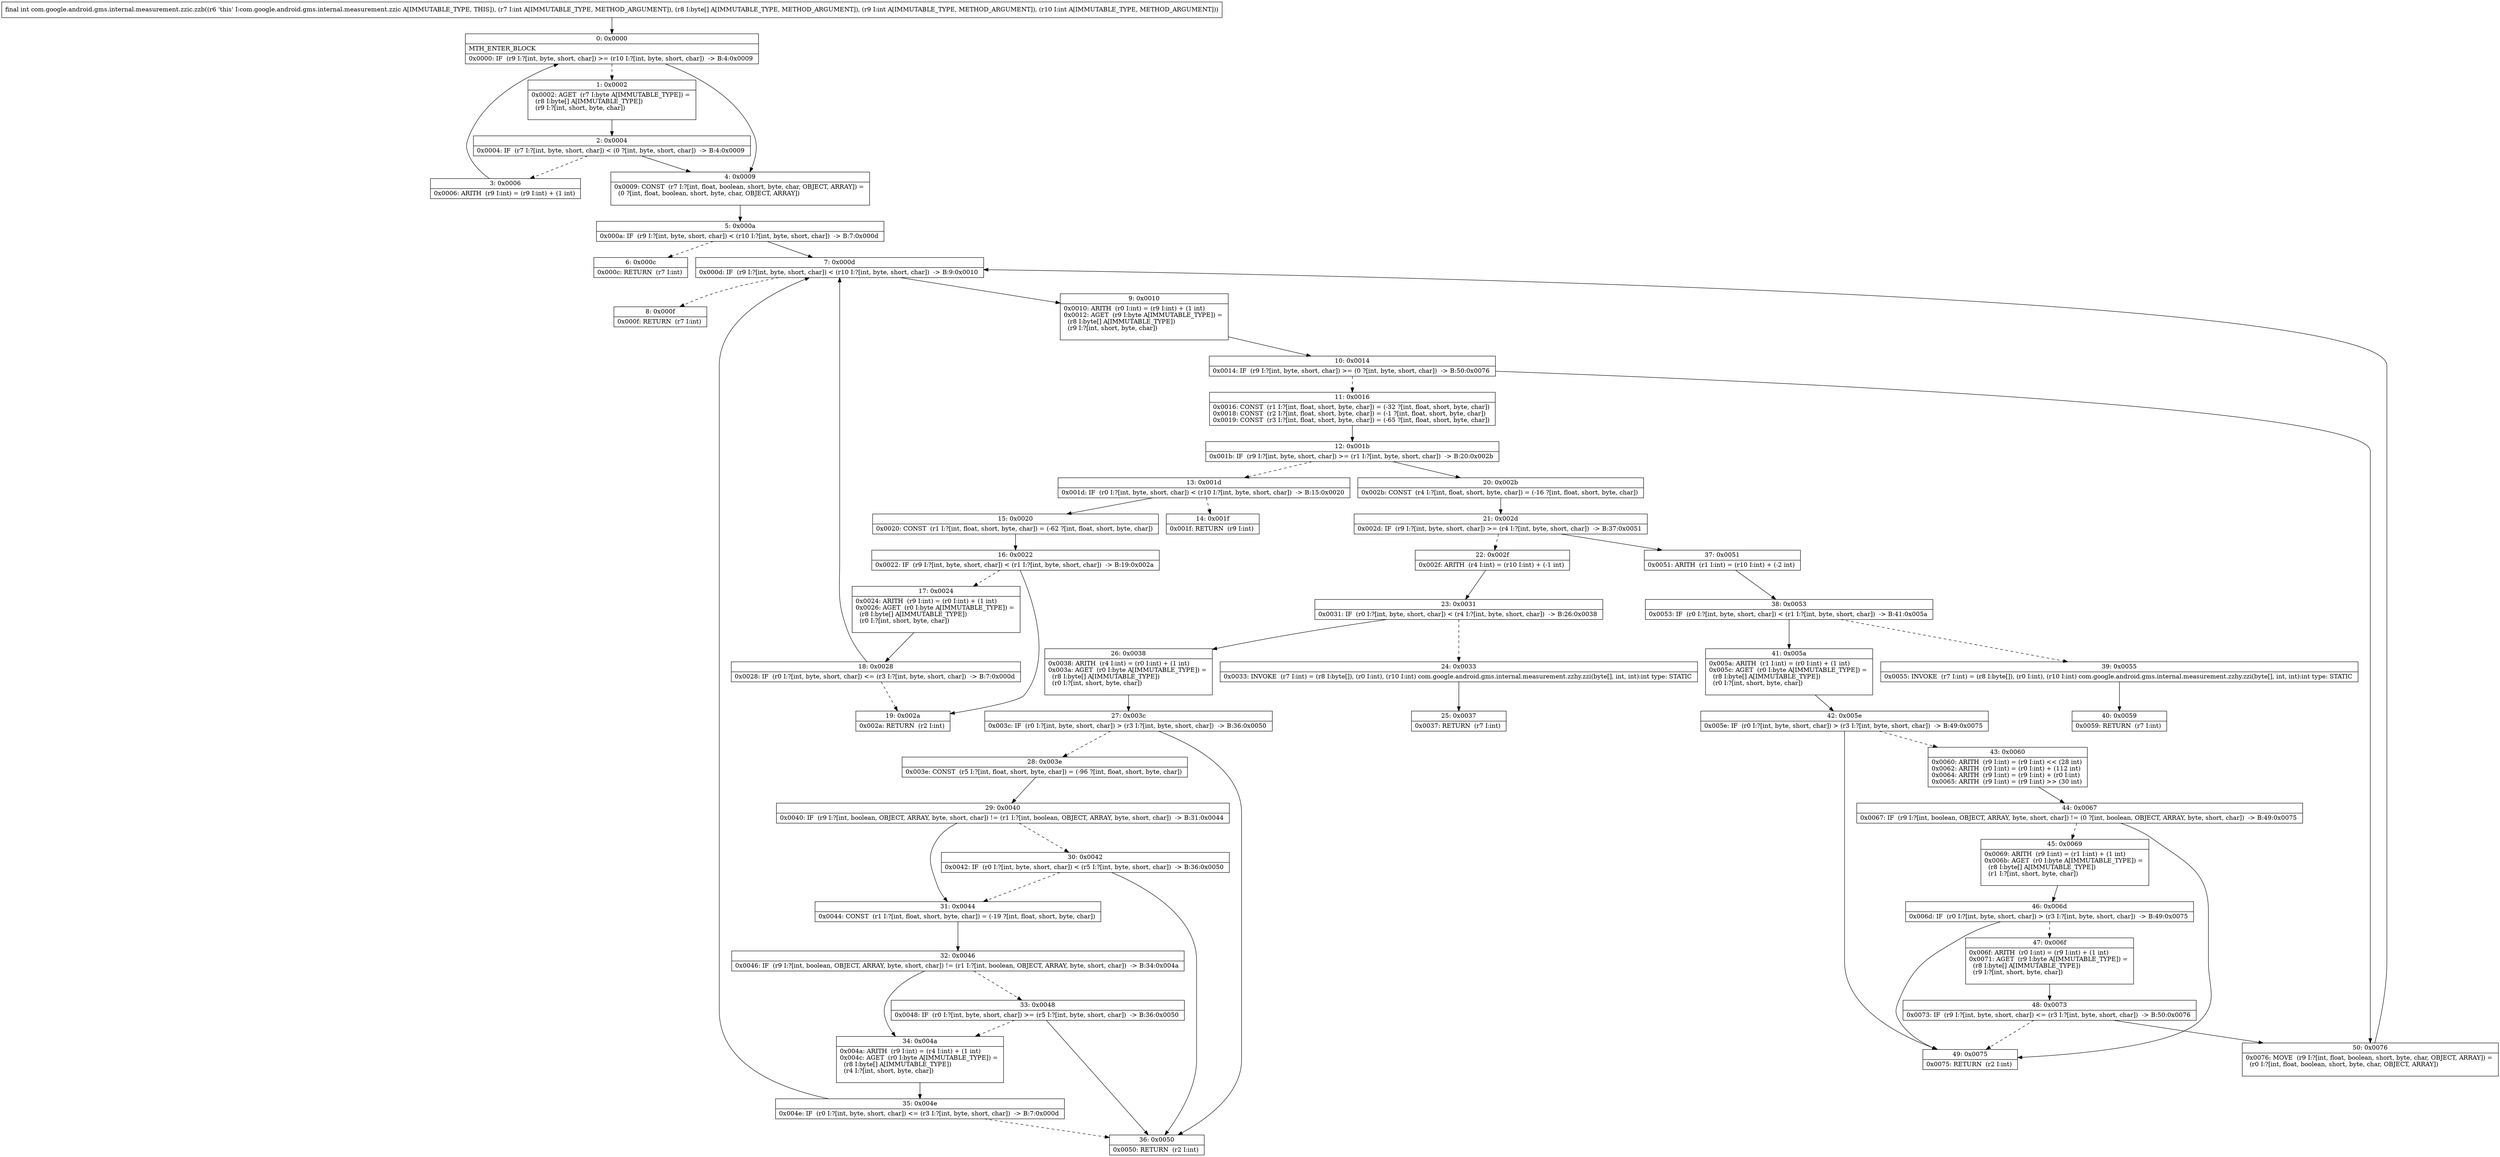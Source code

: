 digraph "CFG forcom.google.android.gms.internal.measurement.zzic.zzb(I[BII)I" {
Node_0 [shape=record,label="{0\:\ 0x0000|MTH_ENTER_BLOCK\l|0x0000: IF  (r9 I:?[int, byte, short, char]) \>= (r10 I:?[int, byte, short, char])  \-\> B:4:0x0009 \l}"];
Node_1 [shape=record,label="{1\:\ 0x0002|0x0002: AGET  (r7 I:byte A[IMMUTABLE_TYPE]) = \l  (r8 I:byte[] A[IMMUTABLE_TYPE])\l  (r9 I:?[int, short, byte, char])\l \l}"];
Node_2 [shape=record,label="{2\:\ 0x0004|0x0004: IF  (r7 I:?[int, byte, short, char]) \< (0 ?[int, byte, short, char])  \-\> B:4:0x0009 \l}"];
Node_3 [shape=record,label="{3\:\ 0x0006|0x0006: ARITH  (r9 I:int) = (r9 I:int) + (1 int) \l}"];
Node_4 [shape=record,label="{4\:\ 0x0009|0x0009: CONST  (r7 I:?[int, float, boolean, short, byte, char, OBJECT, ARRAY]) = \l  (0 ?[int, float, boolean, short, byte, char, OBJECT, ARRAY])\l \l}"];
Node_5 [shape=record,label="{5\:\ 0x000a|0x000a: IF  (r9 I:?[int, byte, short, char]) \< (r10 I:?[int, byte, short, char])  \-\> B:7:0x000d \l}"];
Node_6 [shape=record,label="{6\:\ 0x000c|0x000c: RETURN  (r7 I:int) \l}"];
Node_7 [shape=record,label="{7\:\ 0x000d|0x000d: IF  (r9 I:?[int, byte, short, char]) \< (r10 I:?[int, byte, short, char])  \-\> B:9:0x0010 \l}"];
Node_8 [shape=record,label="{8\:\ 0x000f|0x000f: RETURN  (r7 I:int) \l}"];
Node_9 [shape=record,label="{9\:\ 0x0010|0x0010: ARITH  (r0 I:int) = (r9 I:int) + (1 int) \l0x0012: AGET  (r9 I:byte A[IMMUTABLE_TYPE]) = \l  (r8 I:byte[] A[IMMUTABLE_TYPE])\l  (r9 I:?[int, short, byte, char])\l \l}"];
Node_10 [shape=record,label="{10\:\ 0x0014|0x0014: IF  (r9 I:?[int, byte, short, char]) \>= (0 ?[int, byte, short, char])  \-\> B:50:0x0076 \l}"];
Node_11 [shape=record,label="{11\:\ 0x0016|0x0016: CONST  (r1 I:?[int, float, short, byte, char]) = (\-32 ?[int, float, short, byte, char]) \l0x0018: CONST  (r2 I:?[int, float, short, byte, char]) = (\-1 ?[int, float, short, byte, char]) \l0x0019: CONST  (r3 I:?[int, float, short, byte, char]) = (\-65 ?[int, float, short, byte, char]) \l}"];
Node_12 [shape=record,label="{12\:\ 0x001b|0x001b: IF  (r9 I:?[int, byte, short, char]) \>= (r1 I:?[int, byte, short, char])  \-\> B:20:0x002b \l}"];
Node_13 [shape=record,label="{13\:\ 0x001d|0x001d: IF  (r0 I:?[int, byte, short, char]) \< (r10 I:?[int, byte, short, char])  \-\> B:15:0x0020 \l}"];
Node_14 [shape=record,label="{14\:\ 0x001f|0x001f: RETURN  (r9 I:int) \l}"];
Node_15 [shape=record,label="{15\:\ 0x0020|0x0020: CONST  (r1 I:?[int, float, short, byte, char]) = (\-62 ?[int, float, short, byte, char]) \l}"];
Node_16 [shape=record,label="{16\:\ 0x0022|0x0022: IF  (r9 I:?[int, byte, short, char]) \< (r1 I:?[int, byte, short, char])  \-\> B:19:0x002a \l}"];
Node_17 [shape=record,label="{17\:\ 0x0024|0x0024: ARITH  (r9 I:int) = (r0 I:int) + (1 int) \l0x0026: AGET  (r0 I:byte A[IMMUTABLE_TYPE]) = \l  (r8 I:byte[] A[IMMUTABLE_TYPE])\l  (r0 I:?[int, short, byte, char])\l \l}"];
Node_18 [shape=record,label="{18\:\ 0x0028|0x0028: IF  (r0 I:?[int, byte, short, char]) \<= (r3 I:?[int, byte, short, char])  \-\> B:7:0x000d \l}"];
Node_19 [shape=record,label="{19\:\ 0x002a|0x002a: RETURN  (r2 I:int) \l}"];
Node_20 [shape=record,label="{20\:\ 0x002b|0x002b: CONST  (r4 I:?[int, float, short, byte, char]) = (\-16 ?[int, float, short, byte, char]) \l}"];
Node_21 [shape=record,label="{21\:\ 0x002d|0x002d: IF  (r9 I:?[int, byte, short, char]) \>= (r4 I:?[int, byte, short, char])  \-\> B:37:0x0051 \l}"];
Node_22 [shape=record,label="{22\:\ 0x002f|0x002f: ARITH  (r4 I:int) = (r10 I:int) + (\-1 int) \l}"];
Node_23 [shape=record,label="{23\:\ 0x0031|0x0031: IF  (r0 I:?[int, byte, short, char]) \< (r4 I:?[int, byte, short, char])  \-\> B:26:0x0038 \l}"];
Node_24 [shape=record,label="{24\:\ 0x0033|0x0033: INVOKE  (r7 I:int) = (r8 I:byte[]), (r0 I:int), (r10 I:int) com.google.android.gms.internal.measurement.zzhy.zzi(byte[], int, int):int type: STATIC \l}"];
Node_25 [shape=record,label="{25\:\ 0x0037|0x0037: RETURN  (r7 I:int) \l}"];
Node_26 [shape=record,label="{26\:\ 0x0038|0x0038: ARITH  (r4 I:int) = (r0 I:int) + (1 int) \l0x003a: AGET  (r0 I:byte A[IMMUTABLE_TYPE]) = \l  (r8 I:byte[] A[IMMUTABLE_TYPE])\l  (r0 I:?[int, short, byte, char])\l \l}"];
Node_27 [shape=record,label="{27\:\ 0x003c|0x003c: IF  (r0 I:?[int, byte, short, char]) \> (r3 I:?[int, byte, short, char])  \-\> B:36:0x0050 \l}"];
Node_28 [shape=record,label="{28\:\ 0x003e|0x003e: CONST  (r5 I:?[int, float, short, byte, char]) = (\-96 ?[int, float, short, byte, char]) \l}"];
Node_29 [shape=record,label="{29\:\ 0x0040|0x0040: IF  (r9 I:?[int, boolean, OBJECT, ARRAY, byte, short, char]) != (r1 I:?[int, boolean, OBJECT, ARRAY, byte, short, char])  \-\> B:31:0x0044 \l}"];
Node_30 [shape=record,label="{30\:\ 0x0042|0x0042: IF  (r0 I:?[int, byte, short, char]) \< (r5 I:?[int, byte, short, char])  \-\> B:36:0x0050 \l}"];
Node_31 [shape=record,label="{31\:\ 0x0044|0x0044: CONST  (r1 I:?[int, float, short, byte, char]) = (\-19 ?[int, float, short, byte, char]) \l}"];
Node_32 [shape=record,label="{32\:\ 0x0046|0x0046: IF  (r9 I:?[int, boolean, OBJECT, ARRAY, byte, short, char]) != (r1 I:?[int, boolean, OBJECT, ARRAY, byte, short, char])  \-\> B:34:0x004a \l}"];
Node_33 [shape=record,label="{33\:\ 0x0048|0x0048: IF  (r0 I:?[int, byte, short, char]) \>= (r5 I:?[int, byte, short, char])  \-\> B:36:0x0050 \l}"];
Node_34 [shape=record,label="{34\:\ 0x004a|0x004a: ARITH  (r9 I:int) = (r4 I:int) + (1 int) \l0x004c: AGET  (r0 I:byte A[IMMUTABLE_TYPE]) = \l  (r8 I:byte[] A[IMMUTABLE_TYPE])\l  (r4 I:?[int, short, byte, char])\l \l}"];
Node_35 [shape=record,label="{35\:\ 0x004e|0x004e: IF  (r0 I:?[int, byte, short, char]) \<= (r3 I:?[int, byte, short, char])  \-\> B:7:0x000d \l}"];
Node_36 [shape=record,label="{36\:\ 0x0050|0x0050: RETURN  (r2 I:int) \l}"];
Node_37 [shape=record,label="{37\:\ 0x0051|0x0051: ARITH  (r1 I:int) = (r10 I:int) + (\-2 int) \l}"];
Node_38 [shape=record,label="{38\:\ 0x0053|0x0053: IF  (r0 I:?[int, byte, short, char]) \< (r1 I:?[int, byte, short, char])  \-\> B:41:0x005a \l}"];
Node_39 [shape=record,label="{39\:\ 0x0055|0x0055: INVOKE  (r7 I:int) = (r8 I:byte[]), (r0 I:int), (r10 I:int) com.google.android.gms.internal.measurement.zzhy.zzi(byte[], int, int):int type: STATIC \l}"];
Node_40 [shape=record,label="{40\:\ 0x0059|0x0059: RETURN  (r7 I:int) \l}"];
Node_41 [shape=record,label="{41\:\ 0x005a|0x005a: ARITH  (r1 I:int) = (r0 I:int) + (1 int) \l0x005c: AGET  (r0 I:byte A[IMMUTABLE_TYPE]) = \l  (r8 I:byte[] A[IMMUTABLE_TYPE])\l  (r0 I:?[int, short, byte, char])\l \l}"];
Node_42 [shape=record,label="{42\:\ 0x005e|0x005e: IF  (r0 I:?[int, byte, short, char]) \> (r3 I:?[int, byte, short, char])  \-\> B:49:0x0075 \l}"];
Node_43 [shape=record,label="{43\:\ 0x0060|0x0060: ARITH  (r9 I:int) = (r9 I:int) \<\< (28 int) \l0x0062: ARITH  (r0 I:int) = (r0 I:int) + (112 int) \l0x0064: ARITH  (r9 I:int) = (r9 I:int) + (r0 I:int) \l0x0065: ARITH  (r9 I:int) = (r9 I:int) \>\> (30 int) \l}"];
Node_44 [shape=record,label="{44\:\ 0x0067|0x0067: IF  (r9 I:?[int, boolean, OBJECT, ARRAY, byte, short, char]) != (0 ?[int, boolean, OBJECT, ARRAY, byte, short, char])  \-\> B:49:0x0075 \l}"];
Node_45 [shape=record,label="{45\:\ 0x0069|0x0069: ARITH  (r9 I:int) = (r1 I:int) + (1 int) \l0x006b: AGET  (r0 I:byte A[IMMUTABLE_TYPE]) = \l  (r8 I:byte[] A[IMMUTABLE_TYPE])\l  (r1 I:?[int, short, byte, char])\l \l}"];
Node_46 [shape=record,label="{46\:\ 0x006d|0x006d: IF  (r0 I:?[int, byte, short, char]) \> (r3 I:?[int, byte, short, char])  \-\> B:49:0x0075 \l}"];
Node_47 [shape=record,label="{47\:\ 0x006f|0x006f: ARITH  (r0 I:int) = (r9 I:int) + (1 int) \l0x0071: AGET  (r9 I:byte A[IMMUTABLE_TYPE]) = \l  (r8 I:byte[] A[IMMUTABLE_TYPE])\l  (r9 I:?[int, short, byte, char])\l \l}"];
Node_48 [shape=record,label="{48\:\ 0x0073|0x0073: IF  (r9 I:?[int, byte, short, char]) \<= (r3 I:?[int, byte, short, char])  \-\> B:50:0x0076 \l}"];
Node_49 [shape=record,label="{49\:\ 0x0075|0x0075: RETURN  (r2 I:int) \l}"];
Node_50 [shape=record,label="{50\:\ 0x0076|0x0076: MOVE  (r9 I:?[int, float, boolean, short, byte, char, OBJECT, ARRAY]) = \l  (r0 I:?[int, float, boolean, short, byte, char, OBJECT, ARRAY])\l \l}"];
MethodNode[shape=record,label="{final int com.google.android.gms.internal.measurement.zzic.zzb((r6 'this' I:com.google.android.gms.internal.measurement.zzic A[IMMUTABLE_TYPE, THIS]), (r7 I:int A[IMMUTABLE_TYPE, METHOD_ARGUMENT]), (r8 I:byte[] A[IMMUTABLE_TYPE, METHOD_ARGUMENT]), (r9 I:int A[IMMUTABLE_TYPE, METHOD_ARGUMENT]), (r10 I:int A[IMMUTABLE_TYPE, METHOD_ARGUMENT])) }"];
MethodNode -> Node_0;
Node_0 -> Node_1[style=dashed];
Node_0 -> Node_4;
Node_1 -> Node_2;
Node_2 -> Node_3[style=dashed];
Node_2 -> Node_4;
Node_3 -> Node_0;
Node_4 -> Node_5;
Node_5 -> Node_6[style=dashed];
Node_5 -> Node_7;
Node_7 -> Node_8[style=dashed];
Node_7 -> Node_9;
Node_9 -> Node_10;
Node_10 -> Node_11[style=dashed];
Node_10 -> Node_50;
Node_11 -> Node_12;
Node_12 -> Node_13[style=dashed];
Node_12 -> Node_20;
Node_13 -> Node_14[style=dashed];
Node_13 -> Node_15;
Node_15 -> Node_16;
Node_16 -> Node_17[style=dashed];
Node_16 -> Node_19;
Node_17 -> Node_18;
Node_18 -> Node_7;
Node_18 -> Node_19[style=dashed];
Node_20 -> Node_21;
Node_21 -> Node_22[style=dashed];
Node_21 -> Node_37;
Node_22 -> Node_23;
Node_23 -> Node_24[style=dashed];
Node_23 -> Node_26;
Node_24 -> Node_25;
Node_26 -> Node_27;
Node_27 -> Node_28[style=dashed];
Node_27 -> Node_36;
Node_28 -> Node_29;
Node_29 -> Node_30[style=dashed];
Node_29 -> Node_31;
Node_30 -> Node_31[style=dashed];
Node_30 -> Node_36;
Node_31 -> Node_32;
Node_32 -> Node_33[style=dashed];
Node_32 -> Node_34;
Node_33 -> Node_34[style=dashed];
Node_33 -> Node_36;
Node_34 -> Node_35;
Node_35 -> Node_7;
Node_35 -> Node_36[style=dashed];
Node_37 -> Node_38;
Node_38 -> Node_39[style=dashed];
Node_38 -> Node_41;
Node_39 -> Node_40;
Node_41 -> Node_42;
Node_42 -> Node_43[style=dashed];
Node_42 -> Node_49;
Node_43 -> Node_44;
Node_44 -> Node_45[style=dashed];
Node_44 -> Node_49;
Node_45 -> Node_46;
Node_46 -> Node_47[style=dashed];
Node_46 -> Node_49;
Node_47 -> Node_48;
Node_48 -> Node_49[style=dashed];
Node_48 -> Node_50;
Node_50 -> Node_7;
}

